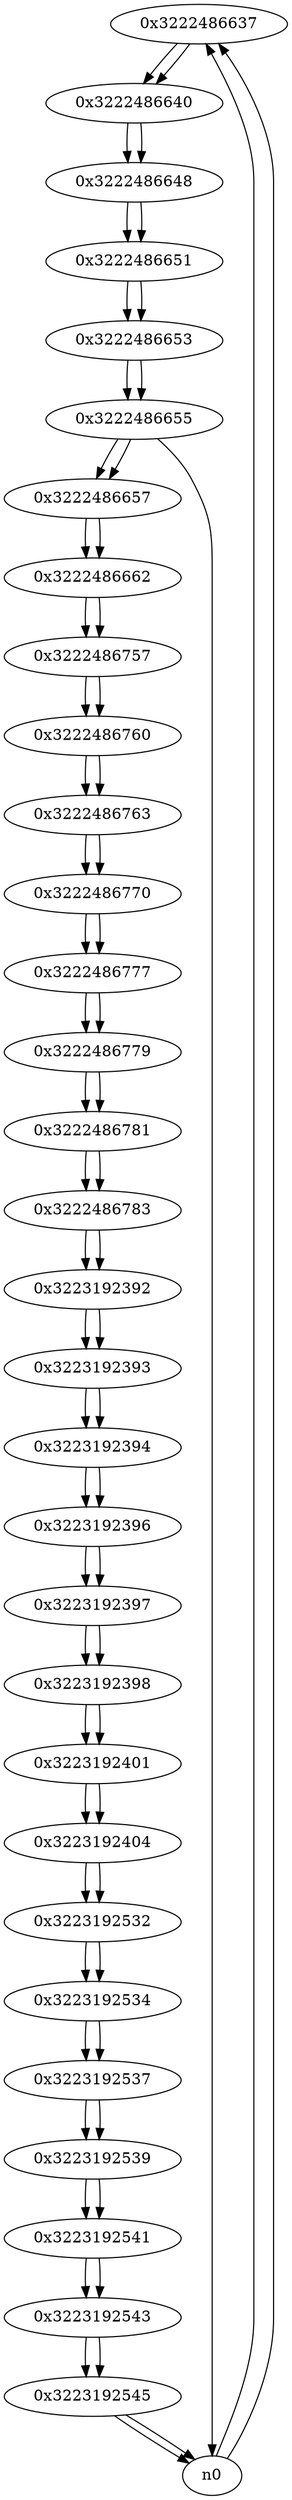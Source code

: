 digraph G{
/* nodes */
  n1 [label="0x3222486637"]
  n2 [label="0x3222486640"]
  n3 [label="0x3222486648"]
  n4 [label="0x3222486651"]
  n5 [label="0x3222486653"]
  n6 [label="0x3222486655"]
  n7 [label="0x3222486657"]
  n8 [label="0x3222486662"]
  n9 [label="0x3222486757"]
  n10 [label="0x3222486760"]
  n11 [label="0x3222486763"]
  n12 [label="0x3222486770"]
  n13 [label="0x3222486777"]
  n14 [label="0x3222486779"]
  n15 [label="0x3222486781"]
  n16 [label="0x3222486783"]
  n17 [label="0x3223192392"]
  n18 [label="0x3223192393"]
  n19 [label="0x3223192394"]
  n20 [label="0x3223192396"]
  n21 [label="0x3223192397"]
  n22 [label="0x3223192398"]
  n23 [label="0x3223192401"]
  n24 [label="0x3223192404"]
  n25 [label="0x3223192532"]
  n26 [label="0x3223192534"]
  n27 [label="0x3223192537"]
  n28 [label="0x3223192539"]
  n29 [label="0x3223192541"]
  n30 [label="0x3223192543"]
  n31 [label="0x3223192545"]
/* edges */
n1 -> n2;
n0 -> n1;
n0 -> n1;
n2 -> n3;
n1 -> n2;
n3 -> n4;
n2 -> n3;
n4 -> n5;
n3 -> n4;
n5 -> n6;
n4 -> n5;
n6 -> n7;
n6 -> n0;
n5 -> n6;
n7 -> n8;
n6 -> n7;
n8 -> n9;
n7 -> n8;
n9 -> n10;
n8 -> n9;
n10 -> n11;
n9 -> n10;
n11 -> n12;
n10 -> n11;
n12 -> n13;
n11 -> n12;
n13 -> n14;
n12 -> n13;
n14 -> n15;
n13 -> n14;
n15 -> n16;
n14 -> n15;
n16 -> n17;
n15 -> n16;
n17 -> n18;
n16 -> n17;
n18 -> n19;
n17 -> n18;
n19 -> n20;
n18 -> n19;
n20 -> n21;
n19 -> n20;
n21 -> n22;
n20 -> n21;
n22 -> n23;
n21 -> n22;
n23 -> n24;
n22 -> n23;
n24 -> n25;
n23 -> n24;
n25 -> n26;
n24 -> n25;
n26 -> n27;
n25 -> n26;
n27 -> n28;
n26 -> n27;
n28 -> n29;
n27 -> n28;
n29 -> n30;
n28 -> n29;
n30 -> n31;
n29 -> n30;
n31 -> n0;
n31 -> n0;
n30 -> n31;
}
